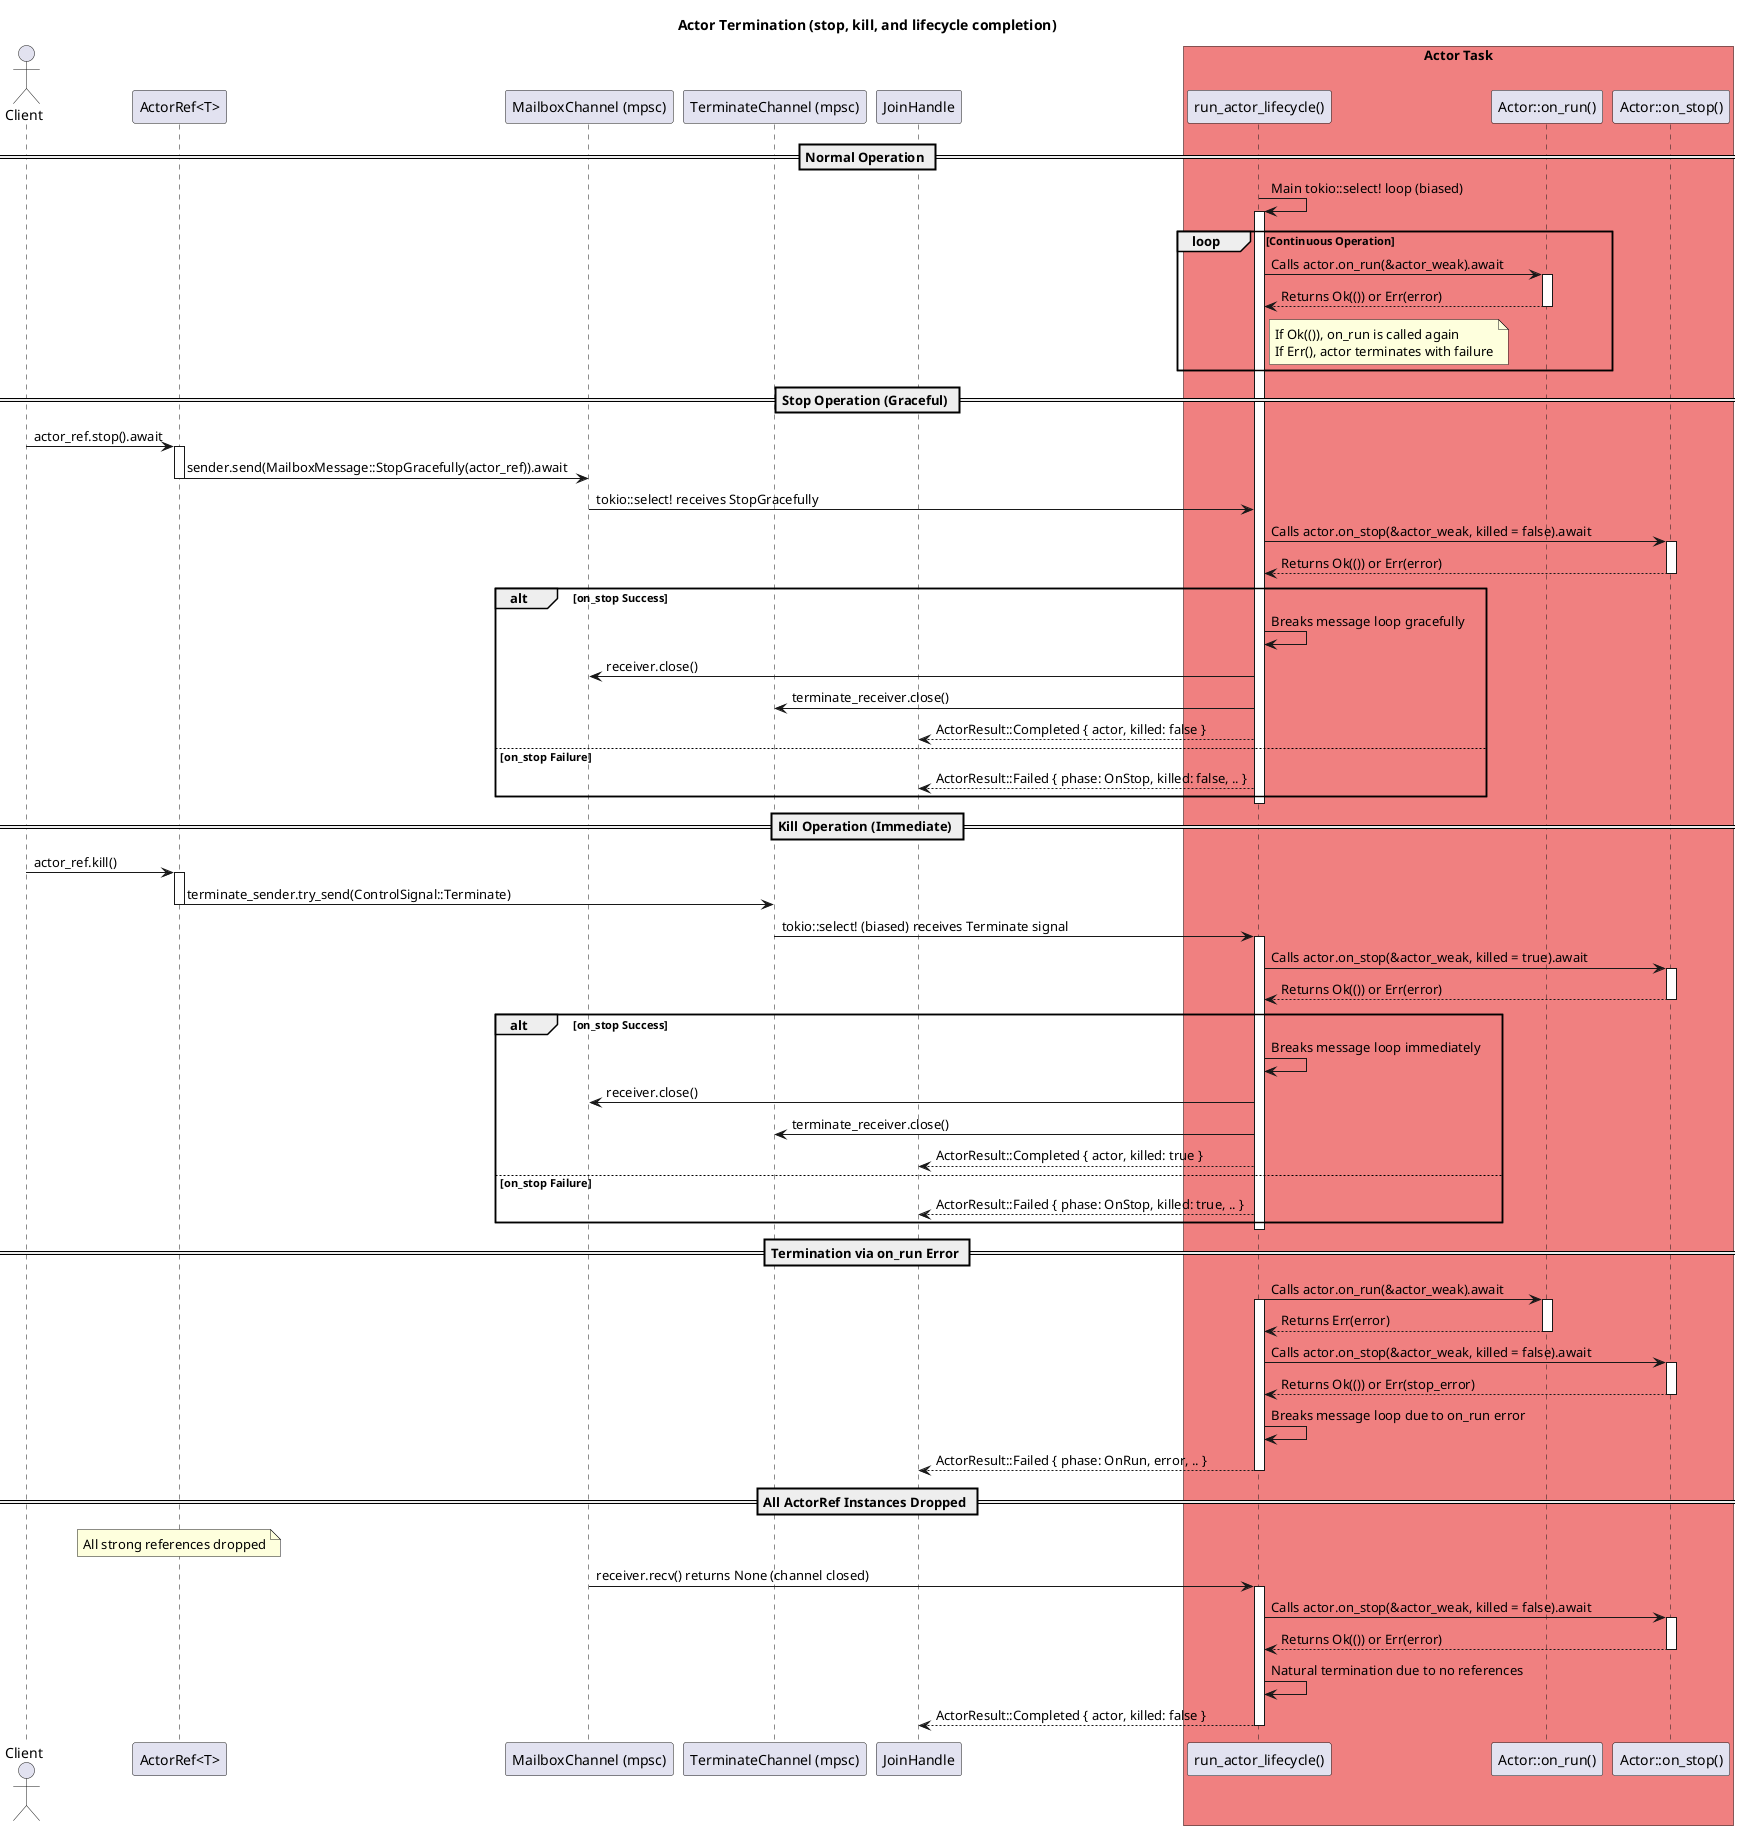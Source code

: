 @startuml Actor Termination
title Actor Termination (stop, kill, and lifecycle completion)

actor Client
participant "ActorRef<T>" as ActorRef_obj
participant "MailboxChannel (mpsc)" as MailboxChannel
participant "TerminateChannel (mpsc)" as TerminateChannel
participant "run_actor_lifecycle()" as Lifecycle
participant "Actor::on_run()" as on_run_method
participant "Actor::on_stop()" as on_stop_method
participant "JoinHandle" as JoinHandle_obj

box "Actor Task" #LightCoral
    participant Lifecycle
    participant on_run_method
    participant on_stop_method
end box

== Normal Operation ==
Lifecycle -> Lifecycle: Main tokio::select! loop (biased)
activate Lifecycle
loop Continuous Operation
  Lifecycle -> on_run_method: Calls actor.on_run(&actor_weak).await
  activate on_run_method
  on_run_method --> Lifecycle: Returns Ok(()) or Err(error)
  deactivate on_run_method
  note right of Lifecycle: If Ok(()), on_run is called again\nIf Err(), actor terminates with failure
end

== Stop Operation (Graceful) ==
Client -> ActorRef_obj: actor_ref.stop().await
activate ActorRef_obj
ActorRef_obj -> MailboxChannel: sender.send(MailboxMessage::StopGracefully(actor_ref)).await
deactivate ActorRef_obj

MailboxChannel -> Lifecycle: tokio::select! receives StopGracefully
Lifecycle -> on_stop_method: Calls actor.on_stop(&actor_weak, killed = false).await
activate on_stop_method
on_stop_method --> Lifecycle: Returns Ok(()) or Err(error)
deactivate on_stop_method

alt on_stop Success
  Lifecycle -> Lifecycle: Breaks message loop gracefully
  Lifecycle -> MailboxChannel: receiver.close()
  Lifecycle -> TerminateChannel: terminate_receiver.close()
  Lifecycle --> JoinHandle_obj: ActorResult::Completed { actor, killed: false }
else on_stop Failure
  Lifecycle --> JoinHandle_obj: ActorResult::Failed { phase: OnStop, killed: false, .. }
end
deactivate Lifecycle

== Kill Operation (Immediate) ==
Client -> ActorRef_obj: actor_ref.kill()
activate ActorRef_obj
ActorRef_obj -> TerminateChannel: terminate_sender.try_send(ControlSignal::Terminate)
deactivate ActorRef_obj

TerminateChannel -> Lifecycle: tokio::select! (biased) receives Terminate signal
activate Lifecycle
Lifecycle -> on_stop_method: Calls actor.on_stop(&actor_weak, killed = true).await
activate on_stop_method
on_stop_method --> Lifecycle: Returns Ok(()) or Err(error)
deactivate on_stop_method

alt on_stop Success
  Lifecycle -> Lifecycle: Breaks message loop immediately
  Lifecycle -> MailboxChannel: receiver.close()
  Lifecycle -> TerminateChannel: terminate_receiver.close()
  Lifecycle --> JoinHandle_obj: ActorResult::Completed { actor, killed: true }
else on_stop Failure
  Lifecycle --> JoinHandle_obj: ActorResult::Failed { phase: OnStop, killed: true, .. }
end
deactivate Lifecycle

== Termination via on_run Error ==
Lifecycle -> on_run_method: Calls actor.on_run(&actor_weak).await
activate Lifecycle
activate on_run_method
on_run_method --> Lifecycle: Returns Err(error)
deactivate on_run_method

Lifecycle -> on_stop_method: Calls actor.on_stop(&actor_weak, killed = false).await
activate on_stop_method
on_stop_method --> Lifecycle: Returns Ok(()) or Err(stop_error)
deactivate on_stop_method

Lifecycle -> Lifecycle: Breaks message loop due to on_run error
Lifecycle --> JoinHandle_obj: ActorResult::Failed { phase: OnRun, error, .. }
deactivate Lifecycle

== All ActorRef Instances Dropped ==
note over ActorRef_obj: All strong references dropped
MailboxChannel -> Lifecycle: receiver.recv() returns None (channel closed)
activate Lifecycle
Lifecycle -> on_stop_method: Calls actor.on_stop(&actor_weak, killed = false).await
activate on_stop_method
on_stop_method --> Lifecycle: Returns Ok(()) or Err(error)
deactivate on_stop_method
Lifecycle -> Lifecycle: Natural termination due to no references
Lifecycle --> JoinHandle_obj: ActorResult::Completed { actor, killed: false }
deactivate Lifecycle

@enduml